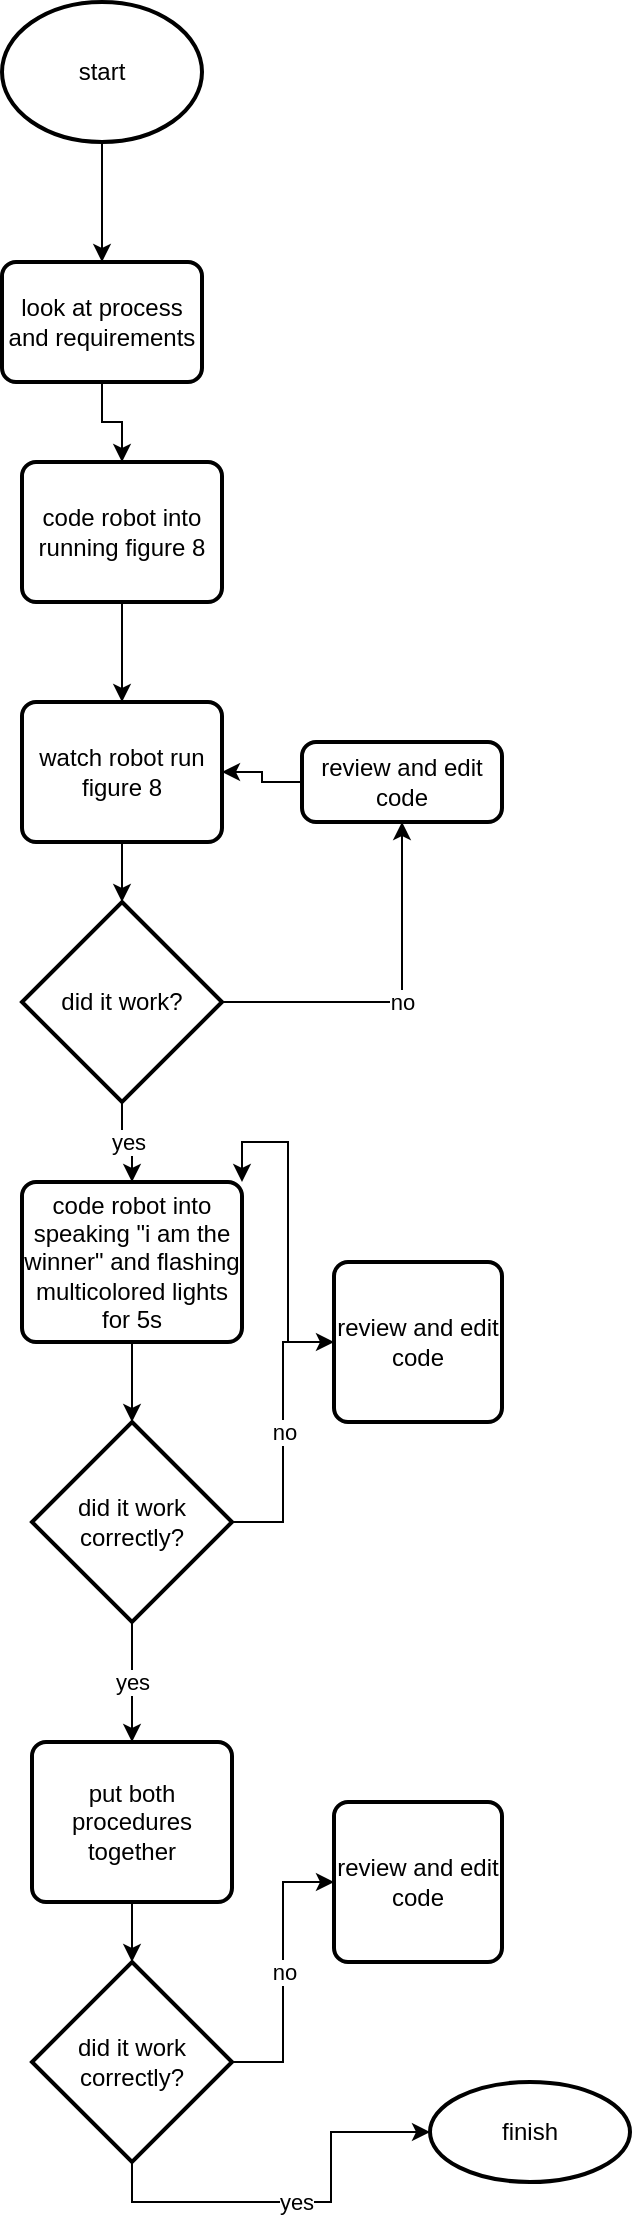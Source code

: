 <mxfile version="20.5.1" type="device"><diagram id="C5RBs43oDa-KdzZeNtuy" name="Page-1"><mxGraphModel dx="2438" dy="1265" grid="1" gridSize="10" guides="1" tooltips="1" connect="1" arrows="1" fold="1" page="1" pageScale="1" pageWidth="827" pageHeight="1169" math="0" shadow="0"><root><mxCell id="WIyWlLk6GJQsqaUBKTNV-0"/><mxCell id="WIyWlLk6GJQsqaUBKTNV-1" parent="WIyWlLk6GJQsqaUBKTNV-0"/><mxCell id="pr9sKQDkRD0zVg5FXiCQ-3" style="edgeStyle=orthogonalEdgeStyle;rounded=0;orthogonalLoop=1;jettySize=auto;html=1;exitX=0.5;exitY=1;exitDx=0;exitDy=0;exitPerimeter=0;" edge="1" parent="WIyWlLk6GJQsqaUBKTNV-1" source="pr9sKQDkRD0zVg5FXiCQ-0"><mxGeometry relative="1" as="geometry"><mxPoint x="200" y="180" as="targetPoint"/></mxGeometry></mxCell><mxCell id="pr9sKQDkRD0zVg5FXiCQ-0" value="start" style="strokeWidth=2;html=1;shape=mxgraph.flowchart.start_2;whiteSpace=wrap;" vertex="1" parent="WIyWlLk6GJQsqaUBKTNV-1"><mxGeometry x="150" y="50" width="100" height="70" as="geometry"/></mxCell><mxCell id="pr9sKQDkRD0zVg5FXiCQ-5" style="edgeStyle=orthogonalEdgeStyle;rounded=0;orthogonalLoop=1;jettySize=auto;html=1;" edge="1" parent="WIyWlLk6GJQsqaUBKTNV-1" source="pr9sKQDkRD0zVg5FXiCQ-4" target="pr9sKQDkRD0zVg5FXiCQ-6"><mxGeometry relative="1" as="geometry"><mxPoint x="200" y="280" as="targetPoint"/></mxGeometry></mxCell><mxCell id="pr9sKQDkRD0zVg5FXiCQ-4" value="look at process and requirements" style="rounded=1;whiteSpace=wrap;html=1;absoluteArcSize=1;arcSize=14;strokeWidth=2;" vertex="1" parent="WIyWlLk6GJQsqaUBKTNV-1"><mxGeometry x="150" y="180" width="100" height="60" as="geometry"/></mxCell><mxCell id="pr9sKQDkRD0zVg5FXiCQ-8" style="edgeStyle=orthogonalEdgeStyle;rounded=0;orthogonalLoop=1;jettySize=auto;html=1;" edge="1" parent="WIyWlLk6GJQsqaUBKTNV-1" source="pr9sKQDkRD0zVg5FXiCQ-6" target="pr9sKQDkRD0zVg5FXiCQ-9"><mxGeometry relative="1" as="geometry"><mxPoint x="210" y="410" as="targetPoint"/></mxGeometry></mxCell><mxCell id="pr9sKQDkRD0zVg5FXiCQ-6" value="code robot into running figure 8" style="rounded=1;whiteSpace=wrap;html=1;absoluteArcSize=1;arcSize=14;strokeWidth=2;" vertex="1" parent="WIyWlLk6GJQsqaUBKTNV-1"><mxGeometry x="160" y="280" width="100" height="70" as="geometry"/></mxCell><mxCell id="pr9sKQDkRD0zVg5FXiCQ-12" style="edgeStyle=orthogonalEdgeStyle;rounded=0;orthogonalLoop=1;jettySize=auto;html=1;" edge="1" parent="WIyWlLk6GJQsqaUBKTNV-1" source="pr9sKQDkRD0zVg5FXiCQ-9"><mxGeometry relative="1" as="geometry"><mxPoint x="210" y="500" as="targetPoint"/></mxGeometry></mxCell><mxCell id="pr9sKQDkRD0zVg5FXiCQ-9" value="watch robot run figure 8" style="rounded=1;whiteSpace=wrap;html=1;absoluteArcSize=1;arcSize=14;strokeWidth=2;" vertex="1" parent="WIyWlLk6GJQsqaUBKTNV-1"><mxGeometry x="160" y="400" width="100" height="70" as="geometry"/></mxCell><mxCell id="pr9sKQDkRD0zVg5FXiCQ-11" style="edgeStyle=orthogonalEdgeStyle;rounded=0;orthogonalLoop=1;jettySize=auto;html=1;exitX=0.5;exitY=1;exitDx=0;exitDy=0;" edge="1" parent="WIyWlLk6GJQsqaUBKTNV-1" source="pr9sKQDkRD0zVg5FXiCQ-9" target="pr9sKQDkRD0zVg5FXiCQ-9"><mxGeometry relative="1" as="geometry"/></mxCell><mxCell id="pr9sKQDkRD0zVg5FXiCQ-17" value="no" style="edgeStyle=orthogonalEdgeStyle;rounded=0;orthogonalLoop=1;jettySize=auto;html=1;" edge="1" parent="WIyWlLk6GJQsqaUBKTNV-1" source="pr9sKQDkRD0zVg5FXiCQ-15" target="pr9sKQDkRD0zVg5FXiCQ-19"><mxGeometry relative="1" as="geometry"><mxPoint x="300" y="500.022" as="targetPoint"/></mxGeometry></mxCell><mxCell id="pr9sKQDkRD0zVg5FXiCQ-21" value="yes" style="edgeStyle=orthogonalEdgeStyle;rounded=0;orthogonalLoop=1;jettySize=auto;html=1;" edge="1" parent="WIyWlLk6GJQsqaUBKTNV-1" source="pr9sKQDkRD0zVg5FXiCQ-15" target="pr9sKQDkRD0zVg5FXiCQ-22"><mxGeometry relative="1" as="geometry"><mxPoint x="210" y="640" as="targetPoint"/></mxGeometry></mxCell><mxCell id="pr9sKQDkRD0zVg5FXiCQ-15" value="did it work?" style="strokeWidth=2;html=1;shape=mxgraph.flowchart.decision;whiteSpace=wrap;" vertex="1" parent="WIyWlLk6GJQsqaUBKTNV-1"><mxGeometry x="160" y="500" width="100" height="100" as="geometry"/></mxCell><mxCell id="pr9sKQDkRD0zVg5FXiCQ-20" style="edgeStyle=orthogonalEdgeStyle;rounded=0;orthogonalLoop=1;jettySize=auto;html=1;" edge="1" parent="WIyWlLk6GJQsqaUBKTNV-1" source="pr9sKQDkRD0zVg5FXiCQ-19" target="pr9sKQDkRD0zVg5FXiCQ-9"><mxGeometry relative="1" as="geometry"/></mxCell><mxCell id="pr9sKQDkRD0zVg5FXiCQ-19" value="review and edit code" style="rounded=1;whiteSpace=wrap;html=1;absoluteArcSize=1;arcSize=14;strokeWidth=2;" vertex="1" parent="WIyWlLk6GJQsqaUBKTNV-1"><mxGeometry x="300" y="420" width="100" height="40" as="geometry"/></mxCell><mxCell id="pr9sKQDkRD0zVg5FXiCQ-26" style="edgeStyle=orthogonalEdgeStyle;rounded=0;orthogonalLoop=1;jettySize=auto;html=1;" edge="1" parent="WIyWlLk6GJQsqaUBKTNV-1" source="pr9sKQDkRD0zVg5FXiCQ-22" target="pr9sKQDkRD0zVg5FXiCQ-27"><mxGeometry relative="1" as="geometry"><mxPoint x="215" y="760" as="targetPoint"/></mxGeometry></mxCell><mxCell id="pr9sKQDkRD0zVg5FXiCQ-22" value="code robot into speaking &quot;i am the winner&quot; and flashing multicolored lights for 5s" style="rounded=1;whiteSpace=wrap;html=1;absoluteArcSize=1;arcSize=14;strokeWidth=2;" vertex="1" parent="WIyWlLk6GJQsqaUBKTNV-1"><mxGeometry x="160" y="640" width="110" height="80" as="geometry"/></mxCell><mxCell id="pr9sKQDkRD0zVg5FXiCQ-28" value="no" style="edgeStyle=orthogonalEdgeStyle;rounded=0;orthogonalLoop=1;jettySize=auto;html=1;" edge="1" parent="WIyWlLk6GJQsqaUBKTNV-1" source="pr9sKQDkRD0zVg5FXiCQ-27" target="pr9sKQDkRD0zVg5FXiCQ-29"><mxGeometry relative="1" as="geometry"><mxPoint x="330" y="760" as="targetPoint"/></mxGeometry></mxCell><mxCell id="pr9sKQDkRD0zVg5FXiCQ-32" value="yes" style="edgeStyle=orthogonalEdgeStyle;rounded=0;orthogonalLoop=1;jettySize=auto;html=1;exitX=0.5;exitY=1;exitDx=0;exitDy=0;exitPerimeter=0;" edge="1" parent="WIyWlLk6GJQsqaUBKTNV-1" source="pr9sKQDkRD0zVg5FXiCQ-27" target="pr9sKQDkRD0zVg5FXiCQ-33"><mxGeometry relative="1" as="geometry"><mxPoint x="215.061" y="920" as="targetPoint"/></mxGeometry></mxCell><mxCell id="pr9sKQDkRD0zVg5FXiCQ-27" value="did it work correctly?" style="strokeWidth=2;html=1;shape=mxgraph.flowchart.decision;whiteSpace=wrap;" vertex="1" parent="WIyWlLk6GJQsqaUBKTNV-1"><mxGeometry x="165" y="760" width="100" height="100" as="geometry"/></mxCell><mxCell id="pr9sKQDkRD0zVg5FXiCQ-31" style="edgeStyle=orthogonalEdgeStyle;rounded=0;orthogonalLoop=1;jettySize=auto;html=1;entryX=1;entryY=0;entryDx=0;entryDy=0;" edge="1" parent="WIyWlLk6GJQsqaUBKTNV-1" source="pr9sKQDkRD0zVg5FXiCQ-29" target="pr9sKQDkRD0zVg5FXiCQ-22"><mxGeometry relative="1" as="geometry"/></mxCell><mxCell id="pr9sKQDkRD0zVg5FXiCQ-29" value="review and edit code" style="rounded=1;whiteSpace=wrap;html=1;absoluteArcSize=1;arcSize=14;strokeWidth=2;" vertex="1" parent="WIyWlLk6GJQsqaUBKTNV-1"><mxGeometry x="316" y="680" width="84" height="80" as="geometry"/></mxCell><mxCell id="pr9sKQDkRD0zVg5FXiCQ-37" style="edgeStyle=orthogonalEdgeStyle;rounded=0;orthogonalLoop=1;jettySize=auto;html=1;" edge="1" parent="WIyWlLk6GJQsqaUBKTNV-1" source="pr9sKQDkRD0zVg5FXiCQ-33" target="pr9sKQDkRD0zVg5FXiCQ-35"><mxGeometry relative="1" as="geometry"/></mxCell><mxCell id="pr9sKQDkRD0zVg5FXiCQ-33" value="put both procedures together" style="rounded=1;whiteSpace=wrap;html=1;absoluteArcSize=1;arcSize=14;strokeWidth=2;" vertex="1" parent="WIyWlLk6GJQsqaUBKTNV-1"><mxGeometry x="165" y="920" width="100" height="80" as="geometry"/></mxCell><mxCell id="pr9sKQDkRD0zVg5FXiCQ-34" value="no" style="edgeStyle=orthogonalEdgeStyle;rounded=0;orthogonalLoop=1;jettySize=auto;html=1;" edge="1" parent="WIyWlLk6GJQsqaUBKTNV-1" source="pr9sKQDkRD0zVg5FXiCQ-35" target="pr9sKQDkRD0zVg5FXiCQ-36"><mxGeometry relative="1" as="geometry"><mxPoint x="330" y="1030" as="targetPoint"/></mxGeometry></mxCell><mxCell id="pr9sKQDkRD0zVg5FXiCQ-39" value="yes" style="edgeStyle=orthogonalEdgeStyle;rounded=0;orthogonalLoop=1;jettySize=auto;html=1;exitX=0.5;exitY=1;exitDx=0;exitDy=0;exitPerimeter=0;" edge="1" parent="WIyWlLk6GJQsqaUBKTNV-1" source="pr9sKQDkRD0zVg5FXiCQ-35" target="pr9sKQDkRD0zVg5FXiCQ-38"><mxGeometry relative="1" as="geometry"/></mxCell><mxCell id="pr9sKQDkRD0zVg5FXiCQ-35" value="did it work correctly?" style="strokeWidth=2;html=1;shape=mxgraph.flowchart.decision;whiteSpace=wrap;" vertex="1" parent="WIyWlLk6GJQsqaUBKTNV-1"><mxGeometry x="165" y="1030" width="100" height="100" as="geometry"/></mxCell><mxCell id="pr9sKQDkRD0zVg5FXiCQ-36" value="review and edit code" style="rounded=1;whiteSpace=wrap;html=1;absoluteArcSize=1;arcSize=14;strokeWidth=2;" vertex="1" parent="WIyWlLk6GJQsqaUBKTNV-1"><mxGeometry x="316" y="950" width="84" height="80" as="geometry"/></mxCell><mxCell id="pr9sKQDkRD0zVg5FXiCQ-38" value="finish" style="strokeWidth=2;html=1;shape=mxgraph.flowchart.start_2;whiteSpace=wrap;" vertex="1" parent="WIyWlLk6GJQsqaUBKTNV-1"><mxGeometry x="364" y="1090" width="100" height="50" as="geometry"/></mxCell></root></mxGraphModel></diagram></mxfile>